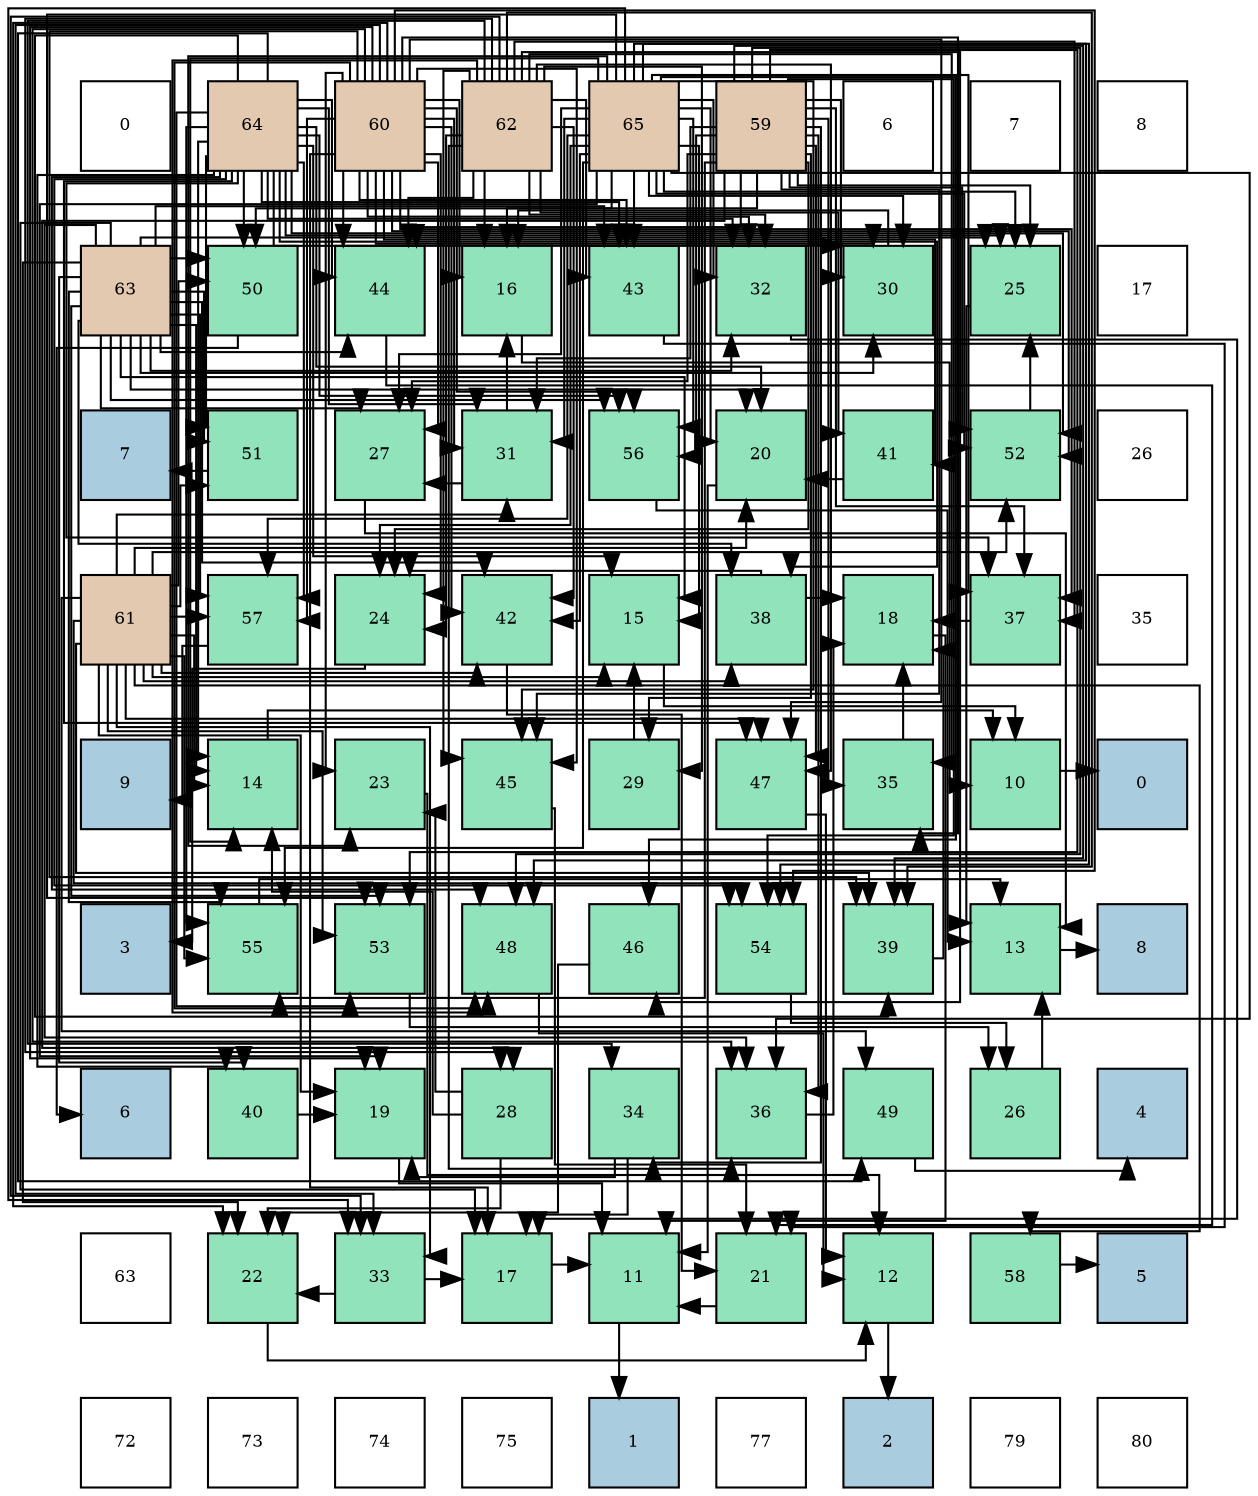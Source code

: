 digraph layout{
 rankdir=TB;
 splines=ortho;
 node [style=filled shape=square fixedsize=true width=0.6];
0[label="0", fontsize=8, fillcolor="#ffffff"];
1[label="64", fontsize=8, fillcolor="#e3c9af"];
2[label="60", fontsize=8, fillcolor="#e3c9af"];
3[label="62", fontsize=8, fillcolor="#e3c9af"];
4[label="65", fontsize=8, fillcolor="#e3c9af"];
5[label="59", fontsize=8, fillcolor="#e3c9af"];
6[label="6", fontsize=8, fillcolor="#ffffff"];
7[label="7", fontsize=8, fillcolor="#ffffff"];
8[label="8", fontsize=8, fillcolor="#ffffff"];
9[label="63", fontsize=8, fillcolor="#e3c9af"];
10[label="50", fontsize=8, fillcolor="#91e3bb"];
11[label="44", fontsize=8, fillcolor="#91e3bb"];
12[label="16", fontsize=8, fillcolor="#91e3bb"];
13[label="43", fontsize=8, fillcolor="#91e3bb"];
14[label="32", fontsize=8, fillcolor="#91e3bb"];
15[label="30", fontsize=8, fillcolor="#91e3bb"];
16[label="25", fontsize=8, fillcolor="#91e3bb"];
17[label="17", fontsize=8, fillcolor="#ffffff"];
18[label="7", fontsize=8, fillcolor="#a9ccde"];
19[label="51", fontsize=8, fillcolor="#91e3bb"];
20[label="27", fontsize=8, fillcolor="#91e3bb"];
21[label="31", fontsize=8, fillcolor="#91e3bb"];
22[label="56", fontsize=8, fillcolor="#91e3bb"];
23[label="20", fontsize=8, fillcolor="#91e3bb"];
24[label="41", fontsize=8, fillcolor="#91e3bb"];
25[label="52", fontsize=8, fillcolor="#91e3bb"];
26[label="26", fontsize=8, fillcolor="#ffffff"];
27[label="61", fontsize=8, fillcolor="#e3c9af"];
28[label="57", fontsize=8, fillcolor="#91e3bb"];
29[label="24", fontsize=8, fillcolor="#91e3bb"];
30[label="42", fontsize=8, fillcolor="#91e3bb"];
31[label="15", fontsize=8, fillcolor="#91e3bb"];
32[label="38", fontsize=8, fillcolor="#91e3bb"];
33[label="18", fontsize=8, fillcolor="#91e3bb"];
34[label="37", fontsize=8, fillcolor="#91e3bb"];
35[label="35", fontsize=8, fillcolor="#ffffff"];
36[label="9", fontsize=8, fillcolor="#a9ccde"];
37[label="14", fontsize=8, fillcolor="#91e3bb"];
38[label="23", fontsize=8, fillcolor="#91e3bb"];
39[label="45", fontsize=8, fillcolor="#91e3bb"];
40[label="29", fontsize=8, fillcolor="#91e3bb"];
41[label="47", fontsize=8, fillcolor="#91e3bb"];
42[label="35", fontsize=8, fillcolor="#91e3bb"];
43[label="10", fontsize=8, fillcolor="#91e3bb"];
44[label="0", fontsize=8, fillcolor="#a9ccde"];
45[label="3", fontsize=8, fillcolor="#a9ccde"];
46[label="55", fontsize=8, fillcolor="#91e3bb"];
47[label="53", fontsize=8, fillcolor="#91e3bb"];
48[label="48", fontsize=8, fillcolor="#91e3bb"];
49[label="46", fontsize=8, fillcolor="#91e3bb"];
50[label="54", fontsize=8, fillcolor="#91e3bb"];
51[label="39", fontsize=8, fillcolor="#91e3bb"];
52[label="13", fontsize=8, fillcolor="#91e3bb"];
53[label="8", fontsize=8, fillcolor="#a9ccde"];
54[label="6", fontsize=8, fillcolor="#a9ccde"];
55[label="40", fontsize=8, fillcolor="#91e3bb"];
56[label="19", fontsize=8, fillcolor="#91e3bb"];
57[label="28", fontsize=8, fillcolor="#91e3bb"];
58[label="34", fontsize=8, fillcolor="#91e3bb"];
59[label="36", fontsize=8, fillcolor="#91e3bb"];
60[label="49", fontsize=8, fillcolor="#91e3bb"];
61[label="26", fontsize=8, fillcolor="#91e3bb"];
62[label="4", fontsize=8, fillcolor="#a9ccde"];
63[label="63", fontsize=8, fillcolor="#ffffff"];
64[label="22", fontsize=8, fillcolor="#91e3bb"];
65[label="33", fontsize=8, fillcolor="#91e3bb"];
66[label="17", fontsize=8, fillcolor="#91e3bb"];
67[label="11", fontsize=8, fillcolor="#91e3bb"];
68[label="21", fontsize=8, fillcolor="#91e3bb"];
69[label="12", fontsize=8, fillcolor="#91e3bb"];
70[label="58", fontsize=8, fillcolor="#91e3bb"];
71[label="5", fontsize=8, fillcolor="#a9ccde"];
72[label="72", fontsize=8, fillcolor="#ffffff"];
73[label="73", fontsize=8, fillcolor="#ffffff"];
74[label="74", fontsize=8, fillcolor="#ffffff"];
75[label="75", fontsize=8, fillcolor="#ffffff"];
76[label="1", fontsize=8, fillcolor="#a9ccde"];
77[label="77", fontsize=8, fillcolor="#ffffff"];
78[label="2", fontsize=8, fillcolor="#a9ccde"];
79[label="79", fontsize=8, fillcolor="#ffffff"];
80[label="80", fontsize=8, fillcolor="#ffffff"];
edge [constraint=false, style=vis];43 -> 44;
67 -> 76;
69 -> 78;
52 -> 53;
37 -> 43;
31 -> 43;
12 -> 43;
66 -> 67;
33 -> 67;
56 -> 67;
23 -> 67;
68 -> 67;
64 -> 69;
38 -> 69;
29 -> 45;
16 -> 52;
61 -> 52;
20 -> 52;
57 -> 37;
57 -> 64;
57 -> 38;
40 -> 31;
15 -> 12;
21 -> 12;
21 -> 20;
14 -> 66;
65 -> 66;
65 -> 64;
58 -> 66;
58 -> 56;
42 -> 33;
59 -> 33;
34 -> 33;
32 -> 33;
32 -> 29;
51 -> 33;
55 -> 56;
24 -> 23;
30 -> 68;
13 -> 68;
11 -> 68;
39 -> 68;
49 -> 64;
41 -> 69;
48 -> 69;
60 -> 62;
10 -> 54;
19 -> 18;
25 -> 16;
47 -> 61;
50 -> 61;
46 -> 52;
22 -> 52;
28 -> 36;
70 -> 71;
5 -> 12;
5 -> 29;
5 -> 16;
5 -> 20;
5 -> 57;
5 -> 40;
5 -> 15;
5 -> 21;
5 -> 58;
5 -> 42;
5 -> 59;
5 -> 34;
5 -> 51;
5 -> 11;
5 -> 39;
5 -> 41;
5 -> 48;
5 -> 25;
5 -> 47;
5 -> 50;
5 -> 46;
5 -> 22;
2 -> 12;
2 -> 66;
2 -> 56;
2 -> 64;
2 -> 38;
2 -> 29;
2 -> 20;
2 -> 15;
2 -> 21;
2 -> 14;
2 -> 65;
2 -> 42;
2 -> 59;
2 -> 34;
2 -> 51;
2 -> 24;
2 -> 30;
2 -> 13;
2 -> 11;
2 -> 39;
2 -> 41;
2 -> 48;
2 -> 25;
2 -> 50;
2 -> 22;
2 -> 28;
27 -> 37;
27 -> 31;
27 -> 56;
27 -> 23;
27 -> 21;
27 -> 65;
27 -> 32;
27 -> 51;
27 -> 30;
27 -> 41;
27 -> 60;
27 -> 10;
27 -> 19;
27 -> 25;
27 -> 47;
27 -> 50;
27 -> 46;
27 -> 28;
27 -> 70;
3 -> 12;
3 -> 29;
3 -> 57;
3 -> 40;
3 -> 14;
3 -> 65;
3 -> 58;
3 -> 42;
3 -> 59;
3 -> 34;
3 -> 51;
3 -> 24;
3 -> 30;
3 -> 13;
3 -> 11;
3 -> 39;
3 -> 49;
3 -> 41;
3 -> 48;
9 -> 37;
9 -> 31;
9 -> 66;
9 -> 23;
9 -> 64;
9 -> 16;
9 -> 20;
9 -> 15;
9 -> 14;
9 -> 59;
9 -> 32;
9 -> 55;
9 -> 30;
9 -> 13;
9 -> 11;
9 -> 10;
9 -> 19;
9 -> 47;
9 -> 46;
9 -> 22;
9 -> 28;
1 -> 37;
1 -> 31;
1 -> 23;
1 -> 16;
1 -> 15;
1 -> 21;
1 -> 14;
1 -> 34;
1 -> 32;
1 -> 51;
1 -> 55;
1 -> 13;
1 -> 11;
1 -> 41;
1 -> 48;
1 -> 60;
1 -> 10;
1 -> 19;
1 -> 25;
1 -> 47;
1 -> 50;
1 -> 46;
1 -> 22;
1 -> 28;
4 -> 37;
4 -> 31;
4 -> 56;
4 -> 23;
4 -> 38;
4 -> 29;
4 -> 16;
4 -> 20;
4 -> 15;
4 -> 21;
4 -> 14;
4 -> 65;
4 -> 59;
4 -> 34;
4 -> 30;
4 -> 13;
4 -> 39;
4 -> 49;
4 -> 48;
4 -> 10;
4 -> 25;
4 -> 47;
4 -> 50;
4 -> 46;
4 -> 22;
4 -> 28;
edge [constraint=true, style=invis];
0 -> 9 -> 18 -> 27 -> 36 -> 45 -> 54 -> 63 -> 72;
1 -> 10 -> 19 -> 28 -> 37 -> 46 -> 55 -> 64 -> 73;
2 -> 11 -> 20 -> 29 -> 38 -> 47 -> 56 -> 65 -> 74;
3 -> 12 -> 21 -> 30 -> 39 -> 48 -> 57 -> 66 -> 75;
4 -> 13 -> 22 -> 31 -> 40 -> 49 -> 58 -> 67 -> 76;
5 -> 14 -> 23 -> 32 -> 41 -> 50 -> 59 -> 68 -> 77;
6 -> 15 -> 24 -> 33 -> 42 -> 51 -> 60 -> 69 -> 78;
7 -> 16 -> 25 -> 34 -> 43 -> 52 -> 61 -> 70 -> 79;
8 -> 17 -> 26 -> 35 -> 44 -> 53 -> 62 -> 71 -> 80;
rank = same {0 -> 1 -> 2 -> 3 -> 4 -> 5 -> 6 -> 7 -> 8};
rank = same {9 -> 10 -> 11 -> 12 -> 13 -> 14 -> 15 -> 16 -> 17};
rank = same {18 -> 19 -> 20 -> 21 -> 22 -> 23 -> 24 -> 25 -> 26};
rank = same {27 -> 28 -> 29 -> 30 -> 31 -> 32 -> 33 -> 34 -> 35};
rank = same {36 -> 37 -> 38 -> 39 -> 40 -> 41 -> 42 -> 43 -> 44};
rank = same {45 -> 46 -> 47 -> 48 -> 49 -> 50 -> 51 -> 52 -> 53};
rank = same {54 -> 55 -> 56 -> 57 -> 58 -> 59 -> 60 -> 61 -> 62};
rank = same {63 -> 64 -> 65 -> 66 -> 67 -> 68 -> 69 -> 70 -> 71};
rank = same {72 -> 73 -> 74 -> 75 -> 76 -> 77 -> 78 -> 79 -> 80};
}